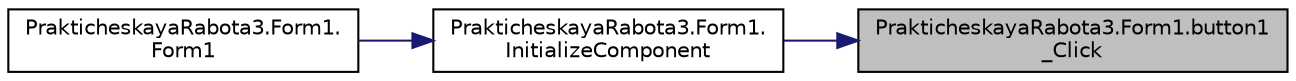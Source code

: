 digraph "PrakticheskayaRabota3.Form1.button1_Click"
{
 // LATEX_PDF_SIZE
  edge [fontname="Helvetica",fontsize="10",labelfontname="Helvetica",labelfontsize="10"];
  node [fontname="Helvetica",fontsize="10",shape=record];
  rankdir="RL";
  Node1 [label="PrakticheskayaRabota3.Form1.button1\l_Click",height=0.2,width=0.4,color="black", fillcolor="grey75", style="filled", fontcolor="black",tooltip="Событие на обработку кнопки \"Вычислить\" По нажатию на кнопу происходит выполнение функции \"MinMove\" и..."];
  Node1 -> Node2 [dir="back",color="midnightblue",fontsize="10",style="solid",fontname="Helvetica"];
  Node2 [label="PrakticheskayaRabota3.Form1.\lInitializeComponent",height=0.2,width=0.4,color="black", fillcolor="white", style="filled",URL="$class_prakticheskaya_rabota3_1_1_form1.html#af55c7e1b1de0bc482b111a5afa341230",tooltip="Требуемый метод для поддержки конструктора — не изменяйте содержимое этого метода с помощью редактора..."];
  Node2 -> Node3 [dir="back",color="midnightblue",fontsize="10",style="solid",fontname="Helvetica"];
  Node3 [label="PrakticheskayaRabota3.Form1.\lForm1",height=0.2,width=0.4,color="black", fillcolor="white", style="filled",URL="$class_prakticheskaya_rabota3_1_1_form1.html#a8b4ebec669e0249f6f419582feda426e",tooltip=" "];
}

